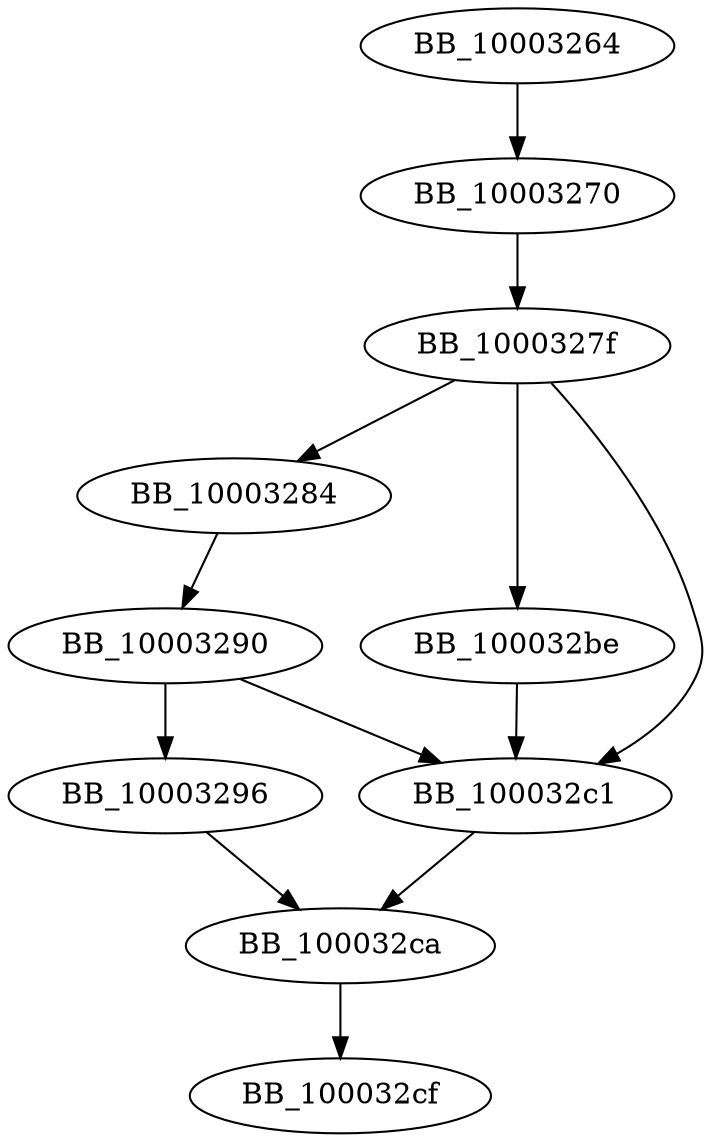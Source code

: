 DiGraph sub_10003264{
BB_10003264->BB_10003270
BB_10003270->BB_1000327f
BB_1000327f->BB_10003284
BB_1000327f->BB_100032be
BB_1000327f->BB_100032c1
BB_10003284->BB_10003290
BB_10003290->BB_10003296
BB_10003290->BB_100032c1
BB_10003296->BB_100032ca
BB_100032be->BB_100032c1
BB_100032c1->BB_100032ca
BB_100032ca->BB_100032cf
}
